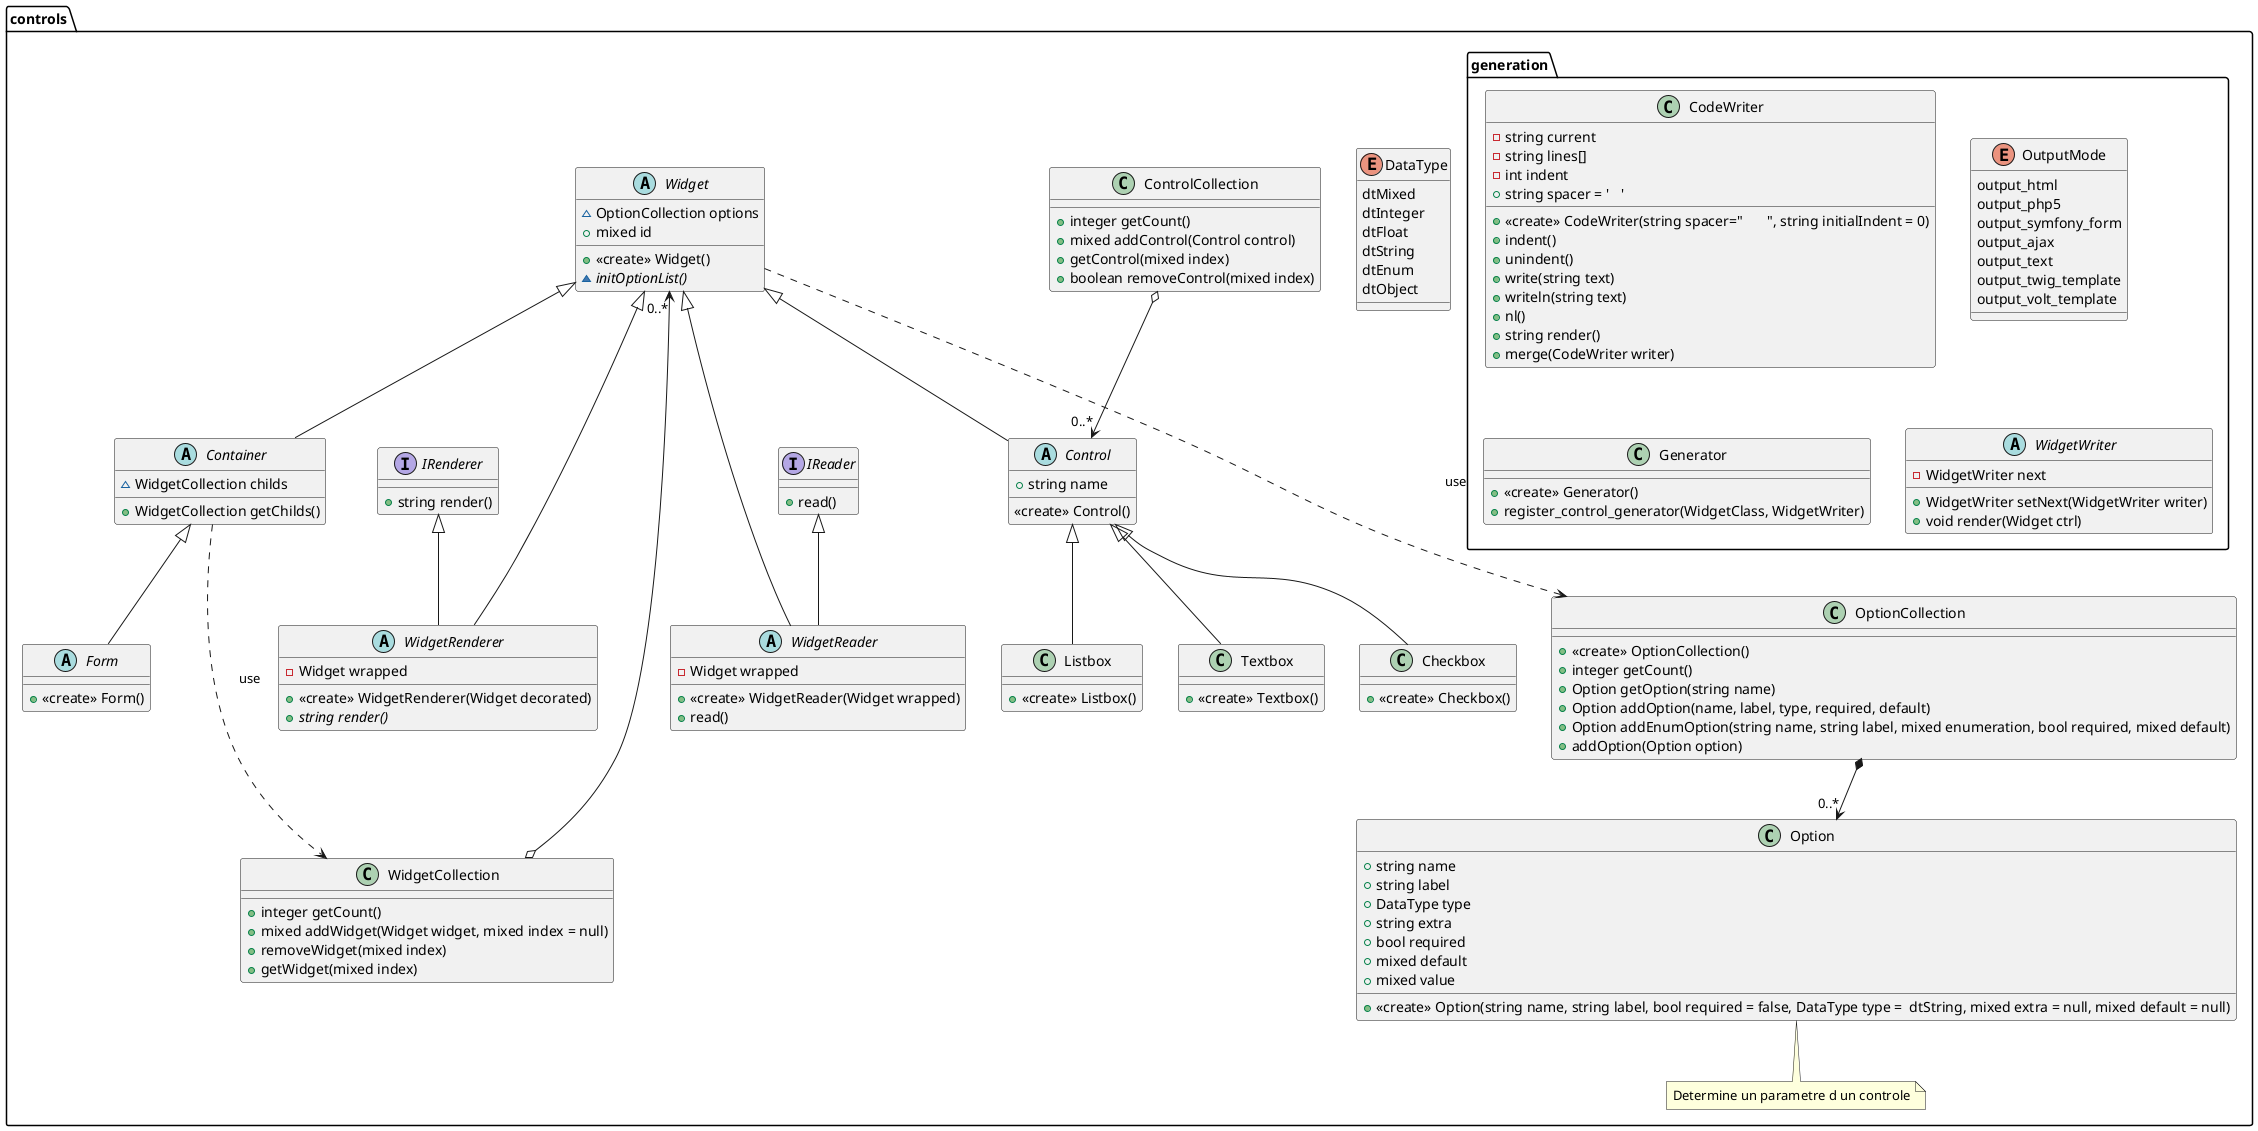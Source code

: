 ﻿@startuml

namespace controls {

enum DataType {
  dtMixed
  dtInteger
  dtFloat
  dtString
  dtEnum
  dtObject
}

class Option {
  + string name
  + string label
  + DataType type
  + string extra
  + bool required
  + mixed default
  + mixed value

  + <<create>> Option(string name, string label, bool required = false, DataType type =  dtString, mixed extra = null, mixed default = null)
}
note bottom: Determine un parametre d un controle

OptionCollection *--> "0..*" Option
class OptionCollection {
  + <<create>> OptionCollection()
  + integer getCount()
	+ Option getOption(string name)
  + Option addOption(name, label, type, required, default)
  + Option addEnumOption(string name, string label, mixed enumeration, bool required, mixed default)
  + addOption(Option option)
}

Widget ...>  OptionCollection : use
abstract class Widget {
	~ OptionCollection options
  + mixed id

	+ <<create>> Widget()
	~ {abstract} initOptionList()
}

WidgetCollection o--> "0..*" Widget
class WidgetCollection {
  + integer getCount()
  + mixed addWidget(Widget widget, mixed index = null)
  + removeWidget(mixed index)
  + getWidget(mixed index)
}

interface IRenderer {
  + string render()
}

interface IReader {
  + read()
}

Widget <|--- WidgetRenderer
IRenderer <|-- WidgetRenderer
abstract class WidgetRenderer {
  - Widget wrapped
  + <<create>> WidgetRenderer(Widget decorated)
  + {abstract} string render()
}

Widget <|--- WidgetReader
IReader <|-- WidgetReader
abstract class WidgetReader {
  - Widget wrapped
  + <<create>> WidgetReader(Widget wrapped)
  + read()
}

Widget <|-- Container
Container ...> WidgetCollection : use
abstract class Container {
  ~ WidgetCollection childs
  + WidgetCollection getChilds()
}

Container <|-- Form
abstract class Form {
  + <<create>> Form()
}

Widget <|-- Control
abstract class Control {
  + string name

  <<create>> Control()
}

ControlCollection o--> "0..*" Control 
class ControlCollection {
  + integer getCount()
  + mixed addControl(Control control)
  + getControl(mixed index)
  + boolean removeControl(mixed index)
}

Control <|-- Textbox 
class Textbox {
	+ <<create>> Textbox()
}

Control <|-- Checkbox 
class Checkbox {
	+ <<create>> Checkbox()
}

Control <|-- Listbox 
class Listbox {
	+ <<create>> Listbox()
}

namespace generation {
  class CodeWriter {
    - string current
    - string lines[]
    - int indent
    + string spacer = '\\t'
    
    + <<create>> CodeWriter(string spacer="\\t", string initialIndent = 0)
    + indent()
    + unindent()
    + write(string text)
    + writeln(string text)
    + nl()
    + string render()
    + merge(CodeWriter writer)
  }

  enum OutputMode {
    output_html
    output_php5
    output_symfony_form
    output_ajax
    output_text
    output_twig_template
    output_volt_template
  }

  class Generator {
    + <<create>> Generator()
    + register_control_generator(WidgetClass, WidgetWriter)
  }

  abstract class WidgetWriter {
    - WidgetWriter next
    + WidgetWriter setNext(WidgetWriter writer)
    + void render(Widget ctrl)
  }
}

@enduml

